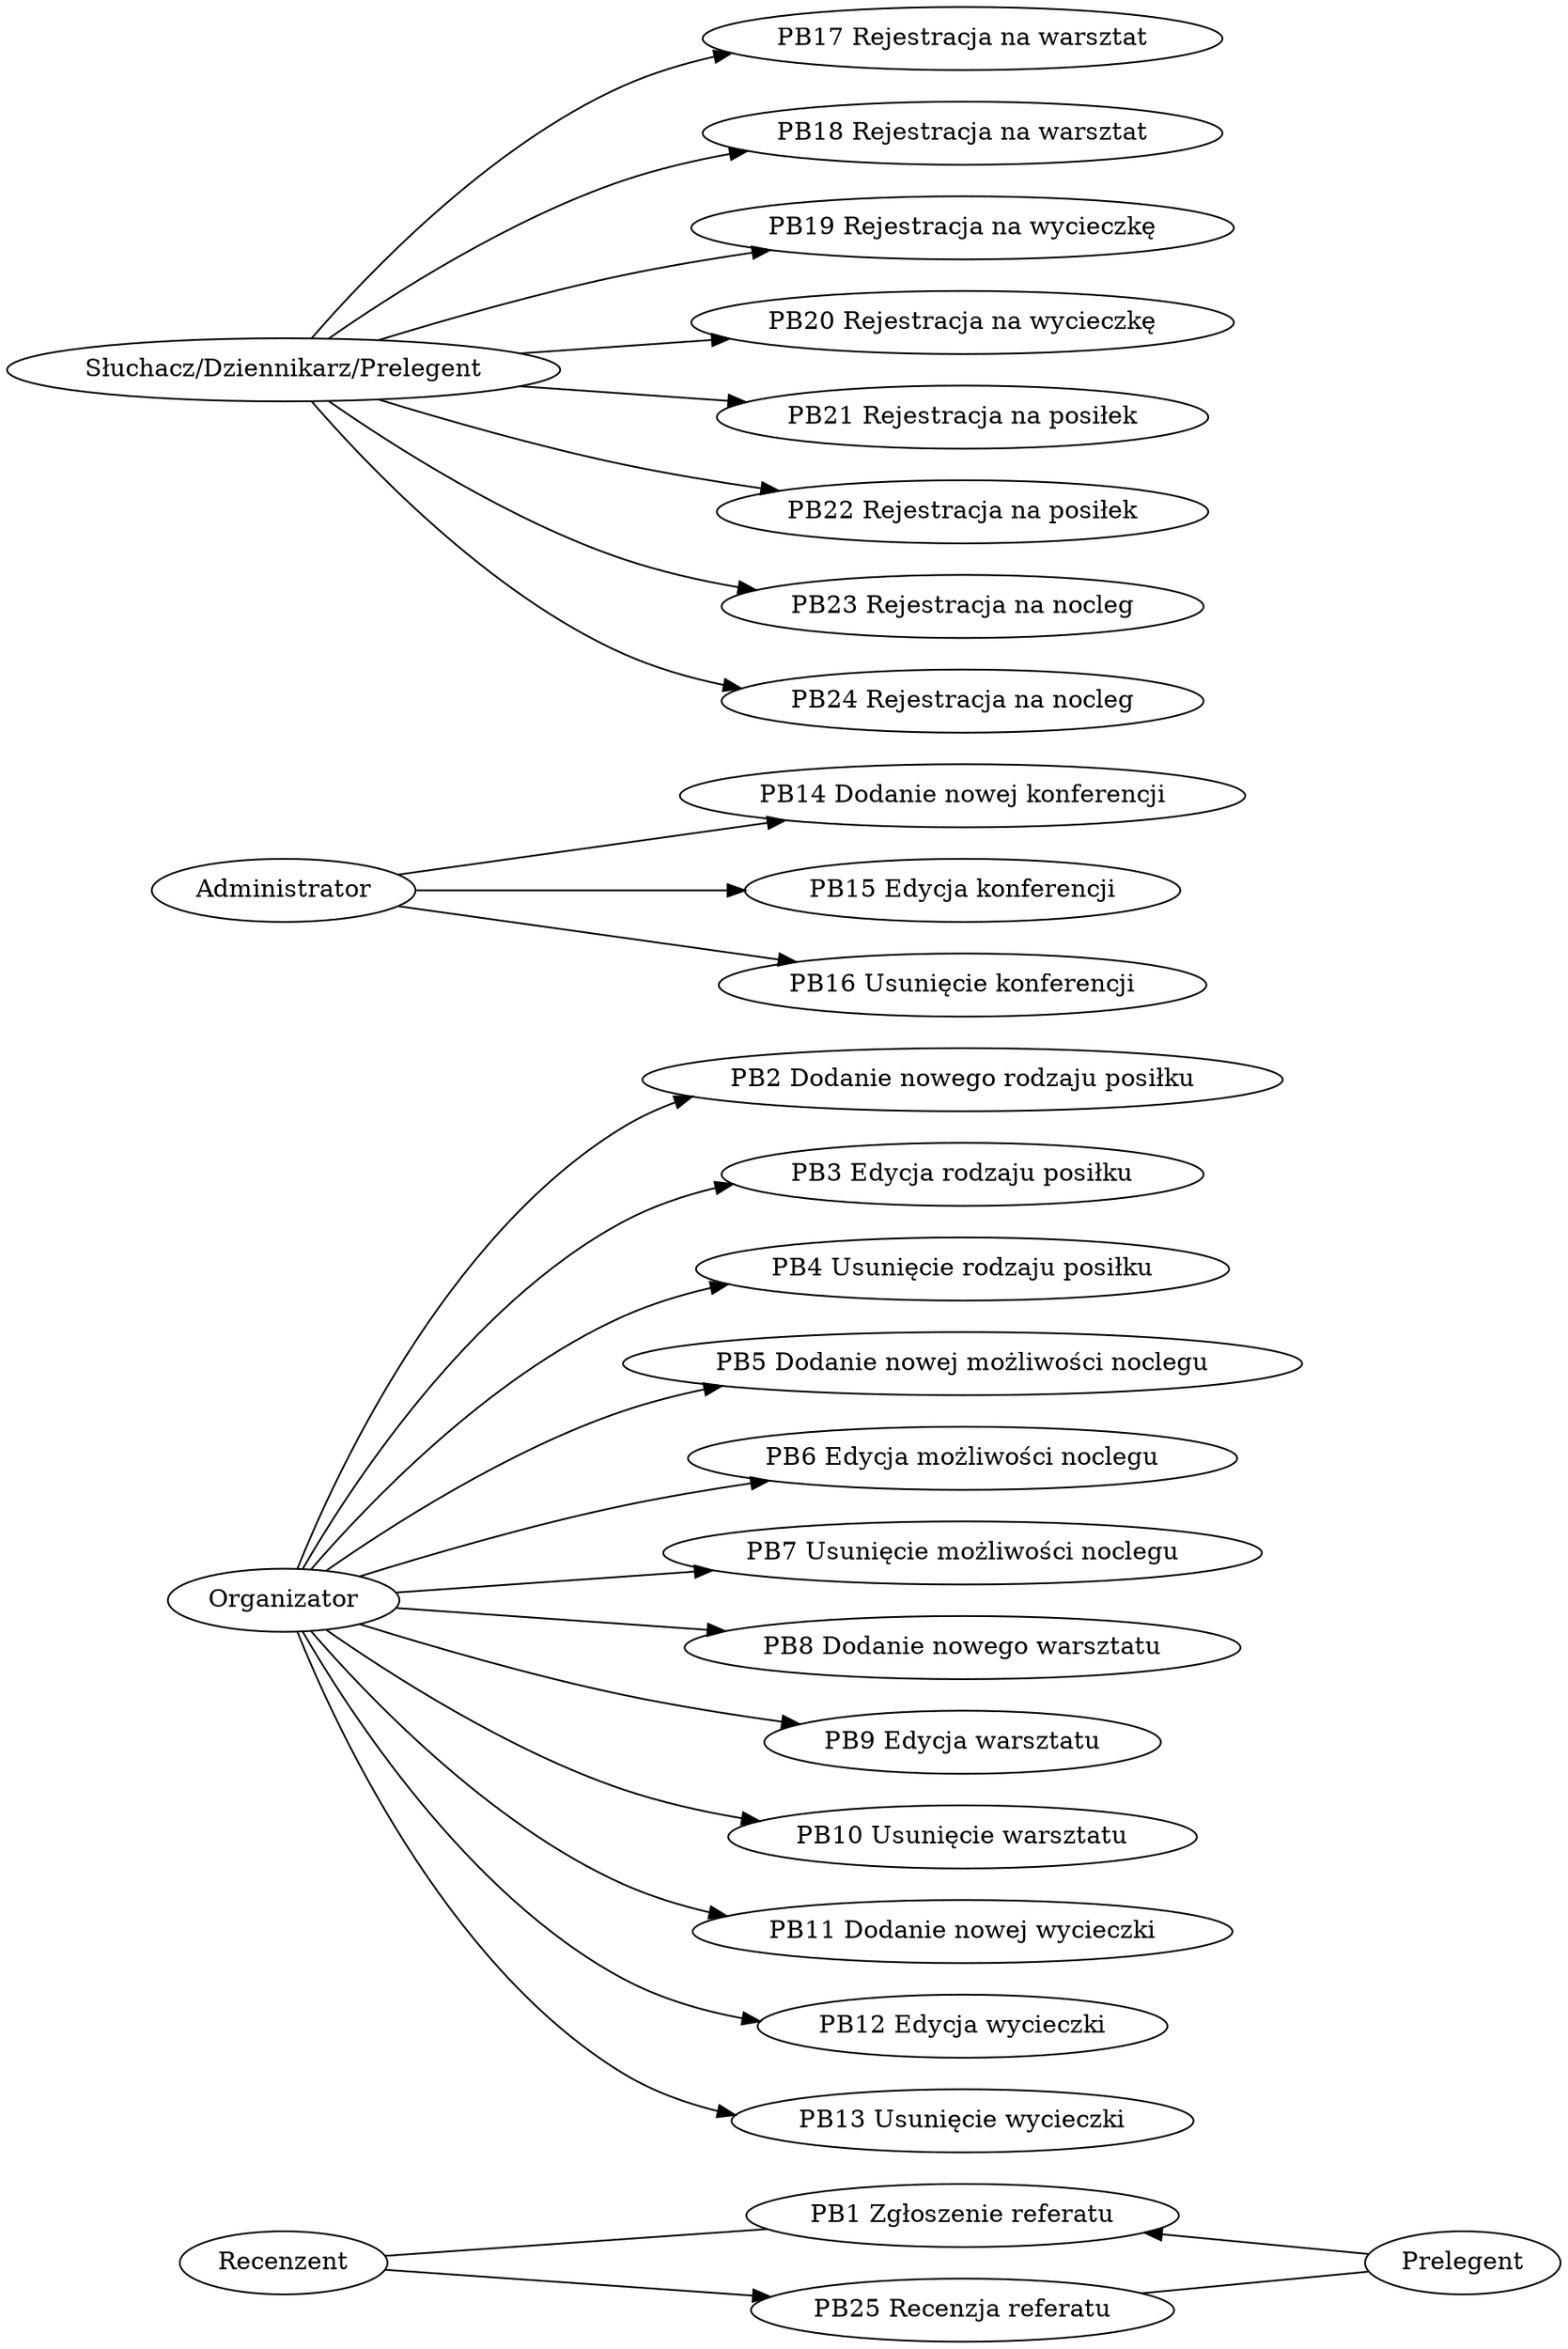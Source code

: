 digraph { rankdir=LR; "PB1 Zgłoszenie referatu" -> "Prelegent" [dir=back]
"Recenzent" -> "PB1 Zgłoszenie referatu" [dir=none]
"Organizator" -> "PB2 Dodanie nowego rodzaju posiłku" 
"Organizator" -> "PB3 Edycja rodzaju posiłku" 
"Organizator" -> "PB4 Usunięcie rodzaju posiłku" 
"Organizator" -> "PB5 Dodanie nowej możliwości noclegu" 
"Organizator" -> "PB6 Edycja możliwości noclegu" 
"Organizator" -> "PB7 Usunięcie możliwości noclegu" 
"Organizator" -> "PB8 Dodanie nowego warsztatu" 
"Organizator" -> "PB9 Edycja warsztatu" 
"Organizator" -> "PB10 Usunięcie warsztatu" 
"Organizator" -> "PB11 Dodanie nowej wycieczki" 
"Organizator" -> "PB12 Edycja wycieczki" 
"Organizator" -> "PB13 Usunięcie wycieczki" 
"Administrator" -> "PB14 Dodanie nowej konferencji" 
"Administrator" -> "PB15 Edycja konferencji" 
"Administrator" -> "PB16 Usunięcie konferencji" 
"Słuchacz/Dziennikarz/Prelegent" -> "PB17 Rejestracja na warsztat" 
"Słuchacz/Dziennikarz/Prelegent" -> "PB18 Rejestracja na warsztat" 
"Słuchacz/Dziennikarz/Prelegent" -> "PB19 Rejestracja na wycieczkę" 
"Słuchacz/Dziennikarz/Prelegent" -> "PB20 Rejestracja na wycieczkę" 
"Słuchacz/Dziennikarz/Prelegent" -> "PB21 Rejestracja na posiłek" 
"Słuchacz/Dziennikarz/Prelegent" -> "PB22 Rejestracja na posiłek" 
"Słuchacz/Dziennikarz/Prelegent" -> "PB23 Rejestracja na nocleg" 
"Słuchacz/Dziennikarz/Prelegent" -> "PB24 Rejestracja na nocleg" 
"Recenzent" -> "PB25 Recenzja referatu" 
"PB25 Recenzja referatu" -> "Prelegent" [dir=none]
 }